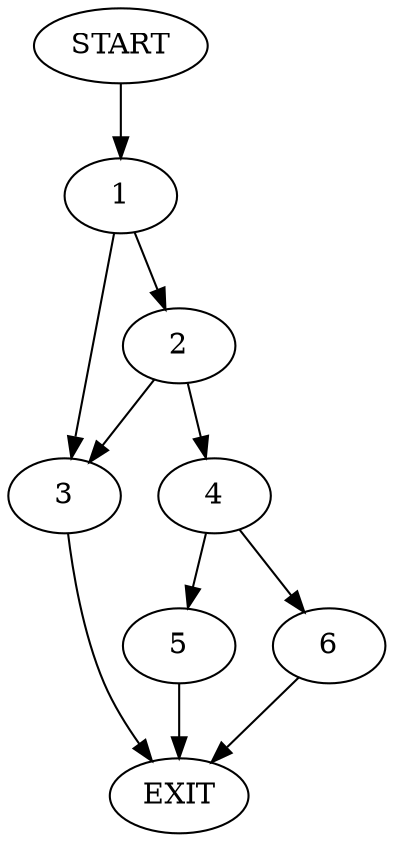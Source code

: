 digraph {
0 [label="START"]
7 [label="EXIT"]
0 -> 1
1 -> 2
1 -> 3
3 -> 7
2 -> 3
2 -> 4
4 -> 5
4 -> 6
5 -> 7
6 -> 7
}
